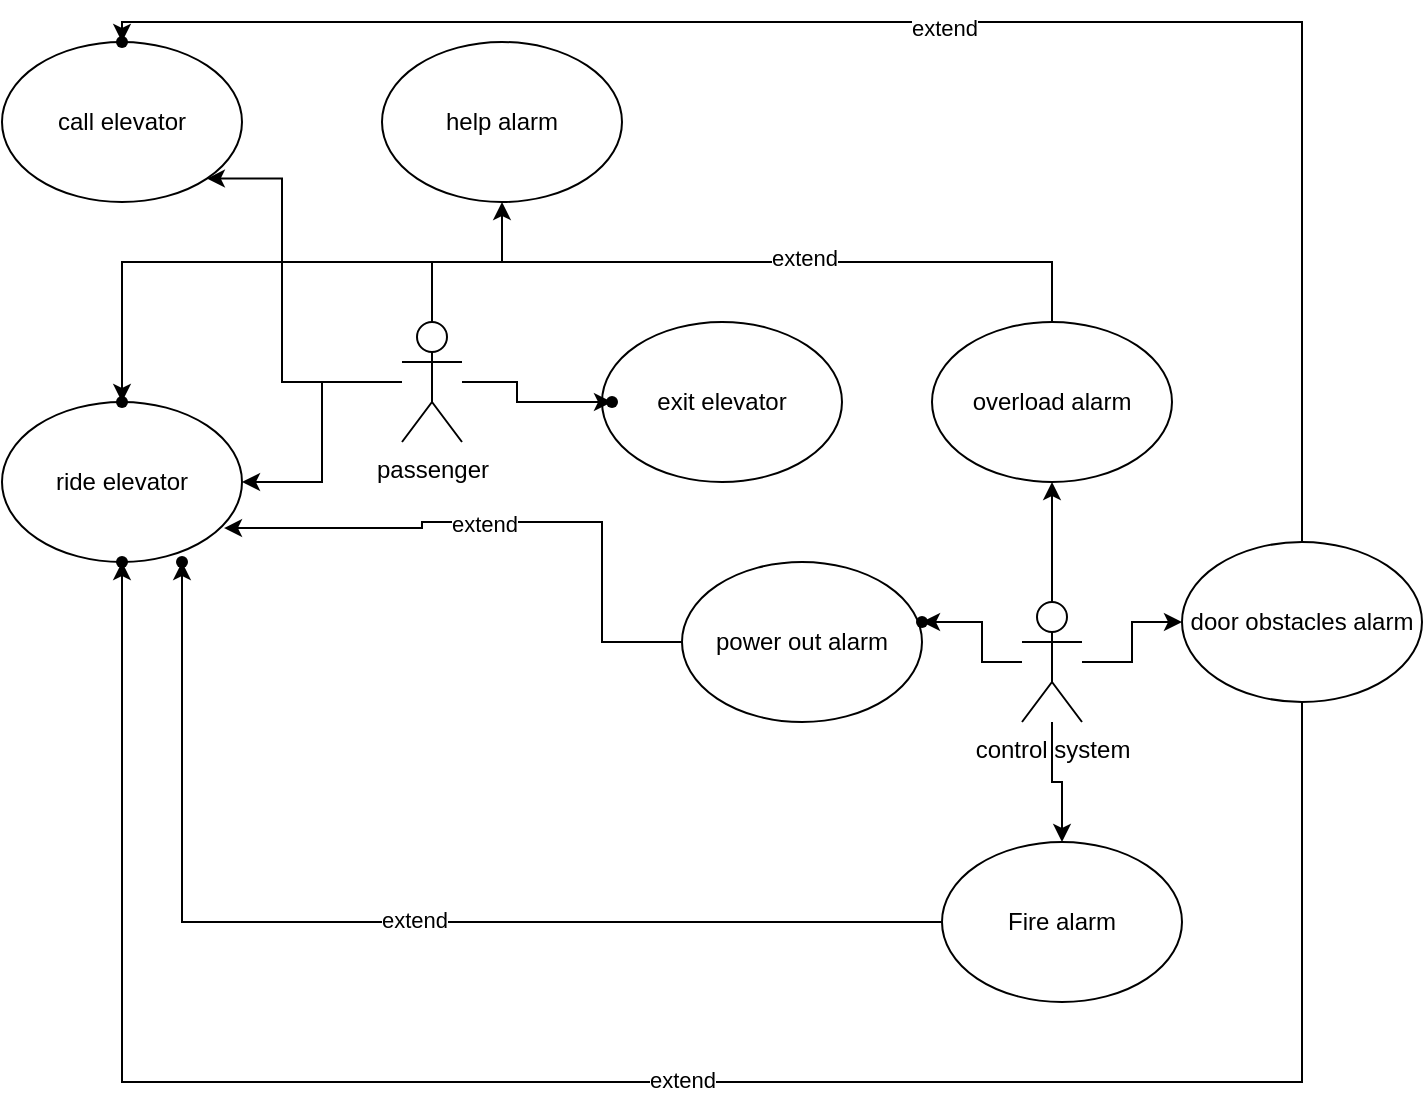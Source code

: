 <mxfile version="15.4.1" type="github">
  <diagram id="Ys2685RugvDJCjrrKb2u" name="Page-1">
    <mxGraphModel dx="1355" dy="762" grid="1" gridSize="10" guides="1" tooltips="1" connect="1" arrows="1" fold="1" page="1" pageScale="1" pageWidth="850" pageHeight="1100" math="0" shadow="0">
      <root>
        <mxCell id="0" />
        <mxCell id="1" parent="0" />
        <mxCell id="alvoe2rTnnKFfBSeWK1j-1" value="call elevator&lt;br&gt;" style="ellipse;whiteSpace=wrap;html=1;" vertex="1" parent="1">
          <mxGeometry x="120" y="50" width="120" height="80" as="geometry" />
        </mxCell>
        <mxCell id="alvoe2rTnnKFfBSeWK1j-2" value="ride elevator&lt;br&gt;" style="ellipse;whiteSpace=wrap;html=1;" vertex="1" parent="1">
          <mxGeometry x="120" y="230" width="120" height="80" as="geometry" />
        </mxCell>
        <mxCell id="alvoe2rTnnKFfBSeWK1j-3" value="exit elevator&lt;br&gt;" style="ellipse;whiteSpace=wrap;html=1;" vertex="1" parent="1">
          <mxGeometry x="420" y="190" width="120" height="80" as="geometry" />
        </mxCell>
        <mxCell id="alvoe2rTnnKFfBSeWK1j-4" value="help alarm" style="ellipse;whiteSpace=wrap;html=1;" vertex="1" parent="1">
          <mxGeometry x="310" y="50" width="120" height="80" as="geometry" />
        </mxCell>
        <mxCell id="alvoe2rTnnKFfBSeWK1j-27" value="" style="edgeStyle=orthogonalEdgeStyle;rounded=0;orthogonalLoop=1;jettySize=auto;html=1;" edge="1" parent="1" source="alvoe2rTnnKFfBSeWK1j-5" target="alvoe2rTnnKFfBSeWK1j-26">
          <mxGeometry relative="1" as="geometry">
            <mxPoint x="340" y="460" as="targetPoint" />
            <Array as="points">
              <mxPoint x="770" y="570" />
              <mxPoint x="180" y="570" />
            </Array>
          </mxGeometry>
        </mxCell>
        <mxCell id="alvoe2rTnnKFfBSeWK1j-32" value="extend&lt;br&gt;" style="edgeLabel;html=1;align=center;verticalAlign=middle;resizable=0;points=[];" vertex="1" connectable="0" parent="alvoe2rTnnKFfBSeWK1j-27">
          <mxGeometry x="-0.038" y="-1" relative="1" as="geometry">
            <mxPoint as="offset" />
          </mxGeometry>
        </mxCell>
        <mxCell id="alvoe2rTnnKFfBSeWK1j-31" value="" style="edgeStyle=orthogonalEdgeStyle;rounded=0;orthogonalLoop=1;jettySize=auto;html=1;" edge="1" parent="1" source="alvoe2rTnnKFfBSeWK1j-5" target="alvoe2rTnnKFfBSeWK1j-30">
          <mxGeometry relative="1" as="geometry">
            <Array as="points">
              <mxPoint x="770" y="40" />
              <mxPoint x="180" y="40" />
            </Array>
          </mxGeometry>
        </mxCell>
        <mxCell id="alvoe2rTnnKFfBSeWK1j-33" value="extend&lt;br&gt;" style="edgeLabel;html=1;align=center;verticalAlign=middle;resizable=0;points=[];" vertex="1" connectable="0" parent="alvoe2rTnnKFfBSeWK1j-31">
          <mxGeometry x="0.021" y="3" relative="1" as="geometry">
            <mxPoint as="offset" />
          </mxGeometry>
        </mxCell>
        <mxCell id="alvoe2rTnnKFfBSeWK1j-5" value="door obstacles alarm" style="ellipse;whiteSpace=wrap;html=1;" vertex="1" parent="1">
          <mxGeometry x="710" y="300" width="120" height="80" as="geometry" />
        </mxCell>
        <mxCell id="alvoe2rTnnKFfBSeWK1j-29" value="" style="edgeStyle=orthogonalEdgeStyle;rounded=0;orthogonalLoop=1;jettySize=auto;html=1;" edge="1" parent="1" source="alvoe2rTnnKFfBSeWK1j-6" target="alvoe2rTnnKFfBSeWK1j-28">
          <mxGeometry relative="1" as="geometry" />
        </mxCell>
        <mxCell id="alvoe2rTnnKFfBSeWK1j-35" value="extend" style="edgeLabel;html=1;align=center;verticalAlign=middle;resizable=0;points=[];" vertex="1" connectable="0" parent="alvoe2rTnnKFfBSeWK1j-29">
          <mxGeometry x="-0.057" y="-1" relative="1" as="geometry">
            <mxPoint as="offset" />
          </mxGeometry>
        </mxCell>
        <mxCell id="alvoe2rTnnKFfBSeWK1j-6" value="Fire alarm&lt;br&gt;" style="ellipse;whiteSpace=wrap;html=1;" vertex="1" parent="1">
          <mxGeometry x="590" y="450" width="120" height="80" as="geometry" />
        </mxCell>
        <mxCell id="alvoe2rTnnKFfBSeWK1j-25" value="" style="edgeStyle=orthogonalEdgeStyle;rounded=0;orthogonalLoop=1;jettySize=auto;html=1;" edge="1" parent="1" source="alvoe2rTnnKFfBSeWK1j-7" target="alvoe2rTnnKFfBSeWK1j-24">
          <mxGeometry relative="1" as="geometry">
            <Array as="points">
              <mxPoint x="645" y="160" />
              <mxPoint x="180" y="160" />
            </Array>
          </mxGeometry>
        </mxCell>
        <mxCell id="alvoe2rTnnKFfBSeWK1j-34" value="extend" style="edgeLabel;html=1;align=center;verticalAlign=middle;resizable=0;points=[];" vertex="1" connectable="0" parent="alvoe2rTnnKFfBSeWK1j-25">
          <mxGeometry x="-0.455" y="-2" relative="1" as="geometry">
            <mxPoint as="offset" />
          </mxGeometry>
        </mxCell>
        <mxCell id="alvoe2rTnnKFfBSeWK1j-7" value="overload alarm" style="ellipse;whiteSpace=wrap;html=1;" vertex="1" parent="1">
          <mxGeometry x="585" y="190" width="120" height="80" as="geometry" />
        </mxCell>
        <mxCell id="alvoe2rTnnKFfBSeWK1j-23" value="" style="edgeStyle=orthogonalEdgeStyle;rounded=0;orthogonalLoop=1;jettySize=auto;html=1;entryX=0.925;entryY=0.788;entryDx=0;entryDy=0;entryPerimeter=0;" edge="1" parent="1" source="alvoe2rTnnKFfBSeWK1j-8" target="alvoe2rTnnKFfBSeWK1j-2">
          <mxGeometry relative="1" as="geometry">
            <Array as="points">
              <mxPoint x="420" y="350" />
              <mxPoint x="420" y="290" />
              <mxPoint x="330" y="290" />
              <mxPoint x="330" y="293" />
            </Array>
          </mxGeometry>
        </mxCell>
        <mxCell id="alvoe2rTnnKFfBSeWK1j-36" value="extend" style="edgeLabel;html=1;align=center;verticalAlign=middle;resizable=0;points=[];" vertex="1" connectable="0" parent="alvoe2rTnnKFfBSeWK1j-23">
          <mxGeometry x="0.089" y="1" relative="1" as="geometry">
            <mxPoint as="offset" />
          </mxGeometry>
        </mxCell>
        <mxCell id="alvoe2rTnnKFfBSeWK1j-8" value="power out alarm&lt;br&gt;" style="ellipse;whiteSpace=wrap;html=1;" vertex="1" parent="1">
          <mxGeometry x="460" y="310" width="120" height="80" as="geometry" />
        </mxCell>
        <mxCell id="alvoe2rTnnKFfBSeWK1j-12" value="" style="edgeStyle=orthogonalEdgeStyle;rounded=0;orthogonalLoop=1;jettySize=auto;html=1;entryX=1;entryY=1;entryDx=0;entryDy=0;" edge="1" parent="1" source="alvoe2rTnnKFfBSeWK1j-9" target="alvoe2rTnnKFfBSeWK1j-1">
          <mxGeometry relative="1" as="geometry">
            <Array as="points">
              <mxPoint x="260" y="220" />
              <mxPoint x="260" y="118" />
            </Array>
          </mxGeometry>
        </mxCell>
        <mxCell id="alvoe2rTnnKFfBSeWK1j-13" value="" style="edgeStyle=orthogonalEdgeStyle;rounded=0;orthogonalLoop=1;jettySize=auto;html=1;" edge="1" parent="1" source="alvoe2rTnnKFfBSeWK1j-9" target="alvoe2rTnnKFfBSeWK1j-4">
          <mxGeometry relative="1" as="geometry" />
        </mxCell>
        <mxCell id="alvoe2rTnnKFfBSeWK1j-15" value="" style="edgeStyle=orthogonalEdgeStyle;rounded=0;orthogonalLoop=1;jettySize=auto;html=1;entryX=1;entryY=0.5;entryDx=0;entryDy=0;" edge="1" parent="1" source="alvoe2rTnnKFfBSeWK1j-9" target="alvoe2rTnnKFfBSeWK1j-2">
          <mxGeometry relative="1" as="geometry" />
        </mxCell>
        <mxCell id="alvoe2rTnnKFfBSeWK1j-17" value="" style="edgeStyle=orthogonalEdgeStyle;rounded=0;orthogonalLoop=1;jettySize=auto;html=1;" edge="1" parent="1" source="alvoe2rTnnKFfBSeWK1j-9" target="alvoe2rTnnKFfBSeWK1j-16">
          <mxGeometry relative="1" as="geometry" />
        </mxCell>
        <mxCell id="alvoe2rTnnKFfBSeWK1j-9" value="passenger" style="shape=umlActor;verticalLabelPosition=bottom;verticalAlign=top;html=1;outlineConnect=0;" vertex="1" parent="1">
          <mxGeometry x="320" y="190" width="30" height="60" as="geometry" />
        </mxCell>
        <mxCell id="alvoe2rTnnKFfBSeWK1j-19" value="" style="edgeStyle=orthogonalEdgeStyle;rounded=0;orthogonalLoop=1;jettySize=auto;html=1;" edge="1" parent="1" source="alvoe2rTnnKFfBSeWK1j-10" target="alvoe2rTnnKFfBSeWK1j-18">
          <mxGeometry relative="1" as="geometry" />
        </mxCell>
        <mxCell id="alvoe2rTnnKFfBSeWK1j-20" value="" style="edgeStyle=orthogonalEdgeStyle;rounded=0;orthogonalLoop=1;jettySize=auto;html=1;" edge="1" parent="1" source="alvoe2rTnnKFfBSeWK1j-10" target="alvoe2rTnnKFfBSeWK1j-6">
          <mxGeometry relative="1" as="geometry" />
        </mxCell>
        <mxCell id="alvoe2rTnnKFfBSeWK1j-21" value="" style="edgeStyle=orthogonalEdgeStyle;rounded=0;orthogonalLoop=1;jettySize=auto;html=1;" edge="1" parent="1" source="alvoe2rTnnKFfBSeWK1j-10" target="alvoe2rTnnKFfBSeWK1j-5">
          <mxGeometry relative="1" as="geometry" />
        </mxCell>
        <mxCell id="alvoe2rTnnKFfBSeWK1j-22" value="" style="edgeStyle=orthogonalEdgeStyle;rounded=0;orthogonalLoop=1;jettySize=auto;html=1;" edge="1" parent="1" source="alvoe2rTnnKFfBSeWK1j-10" target="alvoe2rTnnKFfBSeWK1j-7">
          <mxGeometry relative="1" as="geometry">
            <Array as="points">
              <mxPoint x="645" y="280" />
              <mxPoint x="645" y="280" />
            </Array>
          </mxGeometry>
        </mxCell>
        <mxCell id="alvoe2rTnnKFfBSeWK1j-10" value="control system&lt;br&gt;" style="shape=umlActor;verticalLabelPosition=bottom;verticalAlign=top;html=1;outlineConnect=0;" vertex="1" parent="1">
          <mxGeometry x="630" y="330" width="30" height="60" as="geometry" />
        </mxCell>
        <mxCell id="alvoe2rTnnKFfBSeWK1j-16" value="" style="shape=waypoint;size=6;pointerEvents=1;points=[];fillColor=#ffffff;resizable=0;rotatable=0;perimeter=centerPerimeter;snapToPoint=1;verticalAlign=top;" vertex="1" parent="1">
          <mxGeometry x="405" y="210" width="40" height="40" as="geometry" />
        </mxCell>
        <mxCell id="alvoe2rTnnKFfBSeWK1j-18" value="" style="shape=waypoint;size=6;pointerEvents=1;points=[];fillColor=#ffffff;resizable=0;rotatable=0;perimeter=centerPerimeter;snapToPoint=1;verticalAlign=top;" vertex="1" parent="1">
          <mxGeometry x="560" y="320" width="40" height="40" as="geometry" />
        </mxCell>
        <mxCell id="alvoe2rTnnKFfBSeWK1j-24" value="" style="shape=waypoint;size=6;pointerEvents=1;points=[];fillColor=#ffffff;resizable=0;rotatable=0;perimeter=centerPerimeter;snapToPoint=1;" vertex="1" parent="1">
          <mxGeometry x="160" y="210" width="40" height="40" as="geometry" />
        </mxCell>
        <mxCell id="alvoe2rTnnKFfBSeWK1j-26" value="" style="shape=waypoint;size=6;pointerEvents=1;points=[];fillColor=#ffffff;resizable=0;rotatable=0;perimeter=centerPerimeter;snapToPoint=1;" vertex="1" parent="1">
          <mxGeometry x="160" y="290" width="40" height="40" as="geometry" />
        </mxCell>
        <mxCell id="alvoe2rTnnKFfBSeWK1j-28" value="" style="shape=waypoint;size=6;pointerEvents=1;points=[];fillColor=#ffffff;resizable=0;rotatable=0;perimeter=centerPerimeter;snapToPoint=1;" vertex="1" parent="1">
          <mxGeometry x="190" y="290" width="40" height="40" as="geometry" />
        </mxCell>
        <mxCell id="alvoe2rTnnKFfBSeWK1j-30" value="" style="shape=waypoint;size=6;pointerEvents=1;points=[];fillColor=#ffffff;resizable=0;rotatable=0;perimeter=centerPerimeter;snapToPoint=1;" vertex="1" parent="1">
          <mxGeometry x="160" y="30" width="40" height="40" as="geometry" />
        </mxCell>
      </root>
    </mxGraphModel>
  </diagram>
</mxfile>
